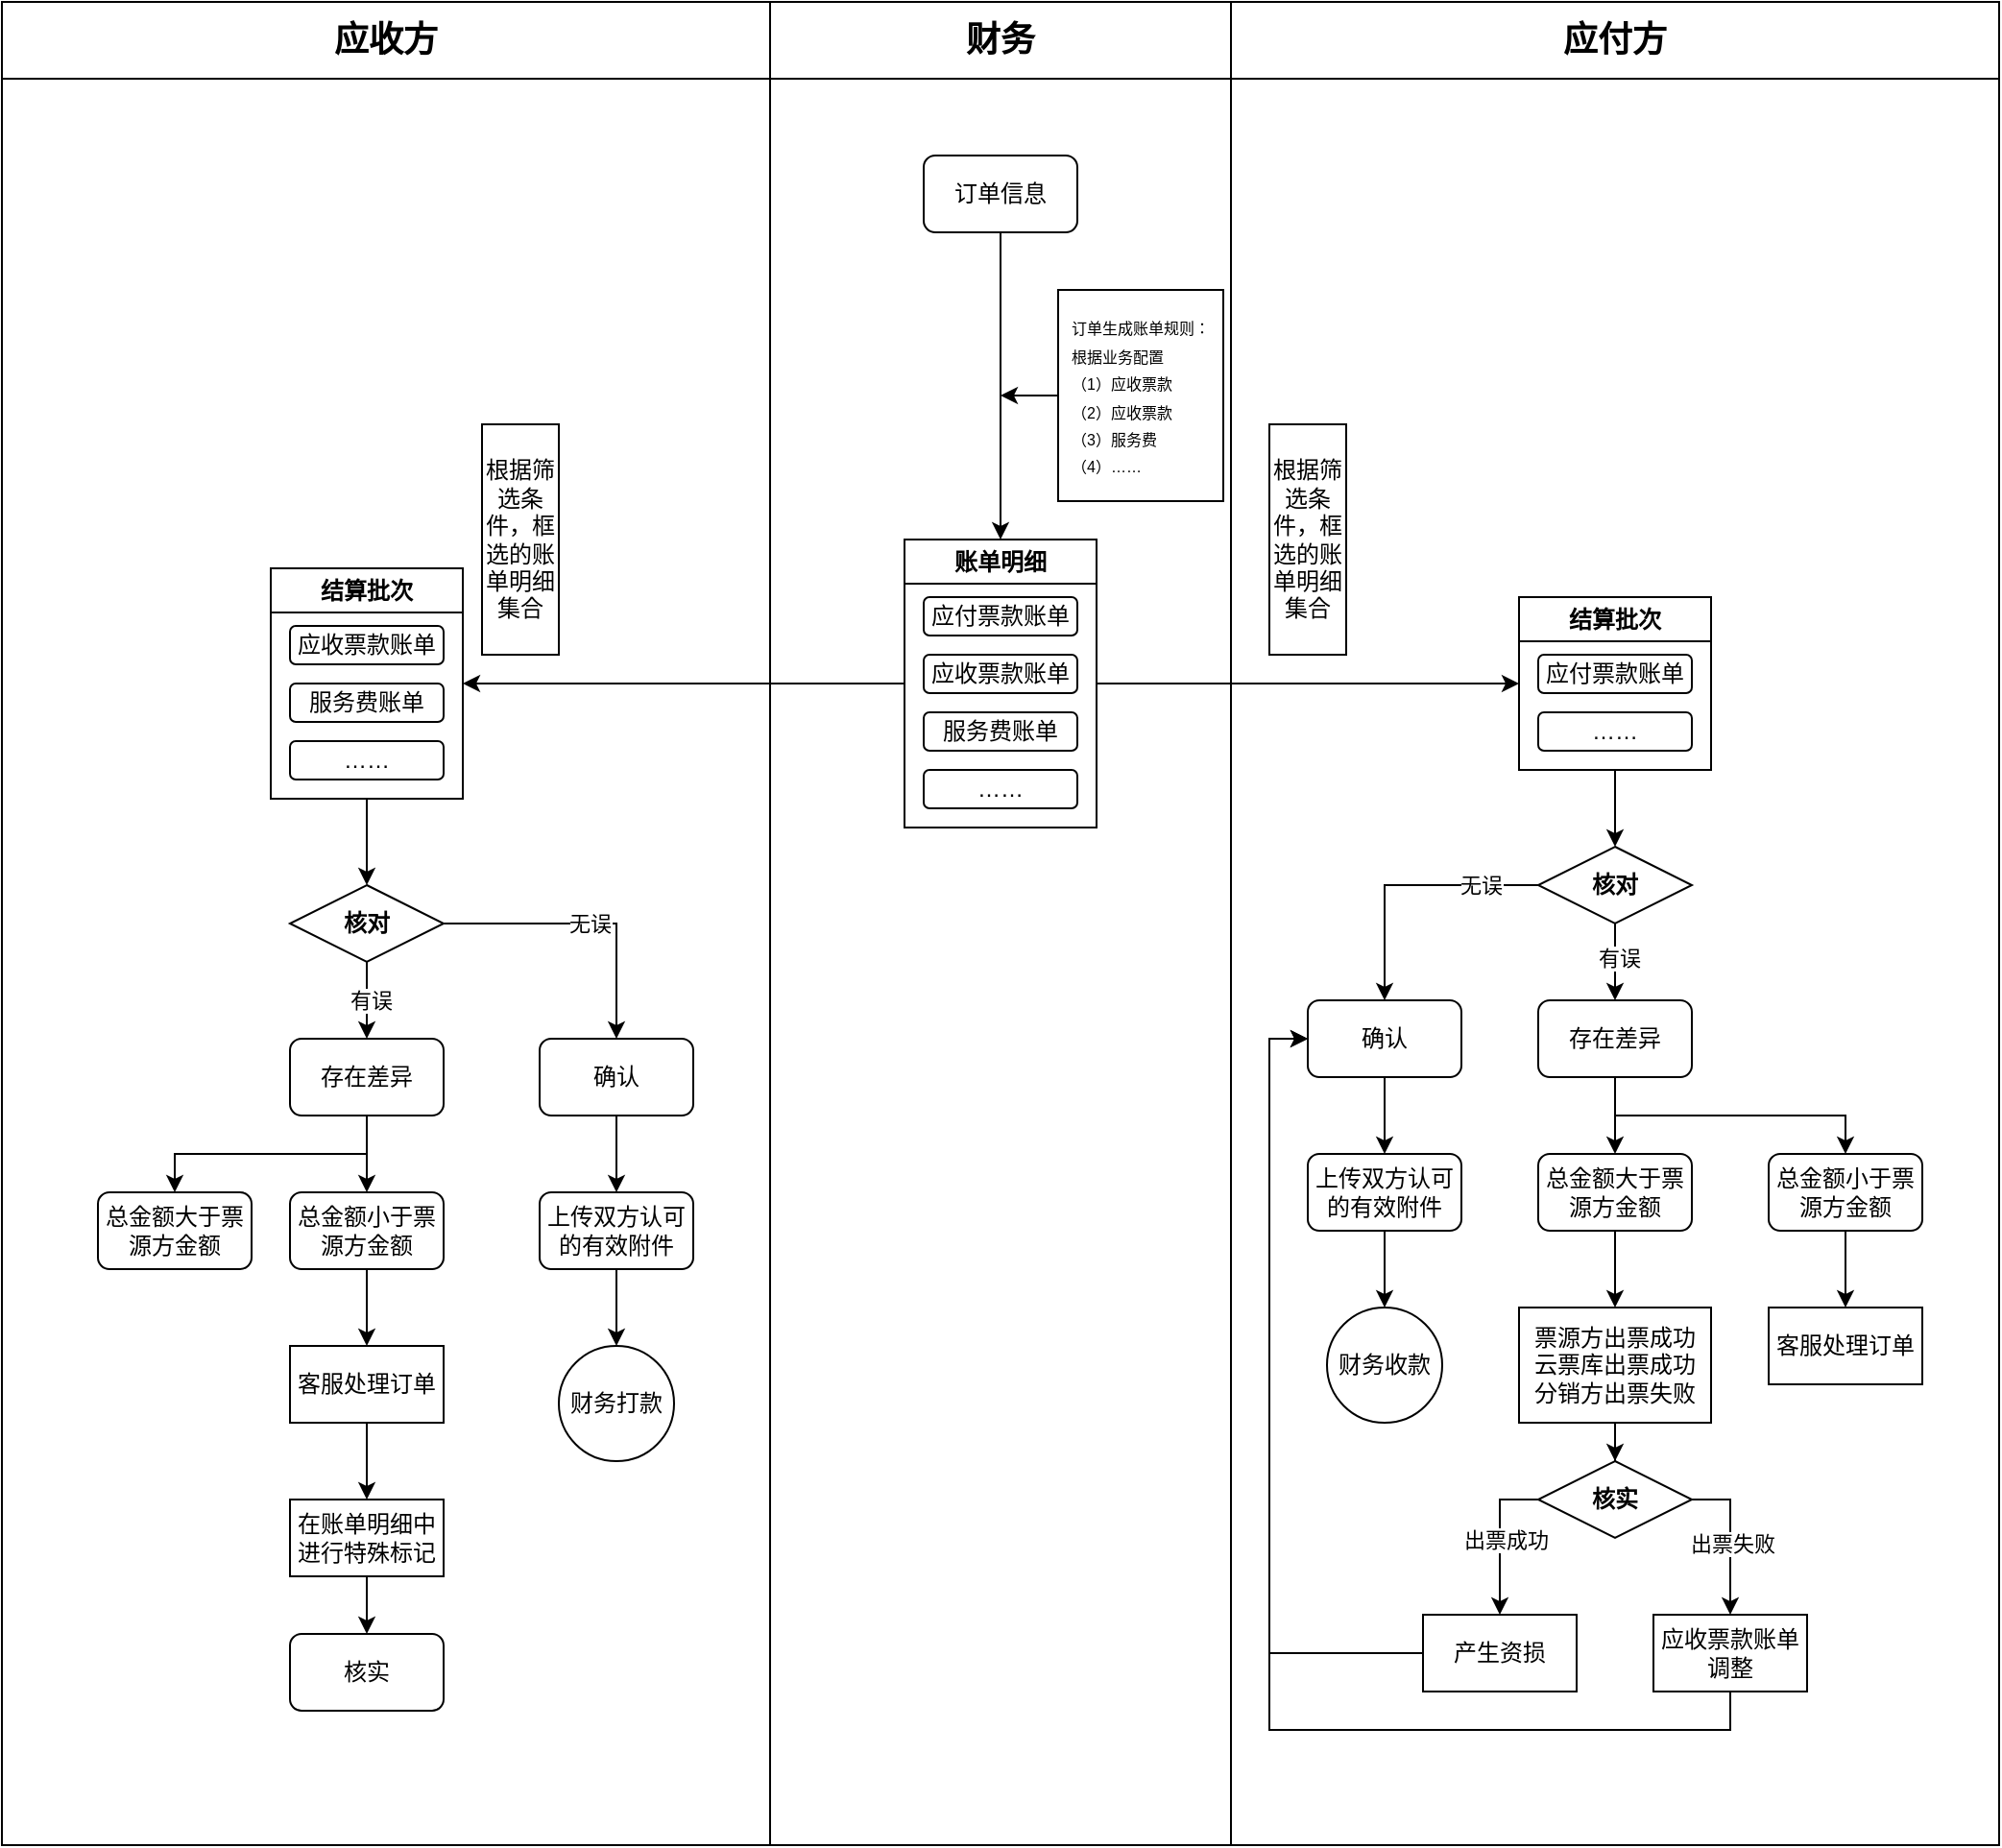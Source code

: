 <mxfile version="26.2.9">
  <diagram name="第 1 页" id="nH9Qb6eL47Q7_xetTgdc">
    <mxGraphModel dx="2247" dy="1929" grid="1" gridSize="10" guides="1" tooltips="1" connect="1" arrows="1" fold="1" page="1" pageScale="1" pageWidth="827" pageHeight="1169" math="0" shadow="0">
      <root>
        <mxCell id="0" />
        <mxCell id="1" parent="0" />
        <mxCell id="wiICf1U_tyPMDzb99P_6-5" value="&lt;font style=&quot;font-size: 18px;&quot;&gt;应收方&lt;/font&gt;" style="swimlane;whiteSpace=wrap;html=1;startSize=40;" parent="1" vertex="1">
          <mxGeometry x="-120" y="-40" width="400" height="960" as="geometry" />
        </mxCell>
        <mxCell id="-P7vnS4vUtswm3thDRi9-10" value="" style="edgeStyle=orthogonalEdgeStyle;rounded=0;orthogonalLoop=1;jettySize=auto;html=1;" edge="1" parent="wiICf1U_tyPMDzb99P_6-5" source="wiICf1U_tyPMDzb99P_6-38" target="-P7vnS4vUtswm3thDRi9-9">
          <mxGeometry relative="1" as="geometry" />
        </mxCell>
        <mxCell id="wiICf1U_tyPMDzb99P_6-38" value="结算批次" style="swimlane;whiteSpace=wrap;html=1;" parent="wiICf1U_tyPMDzb99P_6-5" vertex="1">
          <mxGeometry x="140" y="295" width="100" height="120" as="geometry">
            <mxRectangle x="140" y="295" width="100" height="30" as="alternateBounds" />
          </mxGeometry>
        </mxCell>
        <mxCell id="wiICf1U_tyPMDzb99P_6-39" value="服务费账单" style="rounded=1;whiteSpace=wrap;html=1;" parent="wiICf1U_tyPMDzb99P_6-38" vertex="1">
          <mxGeometry x="10" y="60" width="80" height="20" as="geometry" />
        </mxCell>
        <mxCell id="wiICf1U_tyPMDzb99P_6-40" value="应收票款账单" style="rounded=1;whiteSpace=wrap;html=1;" parent="wiICf1U_tyPMDzb99P_6-38" vertex="1">
          <mxGeometry x="10" y="30" width="80" height="20" as="geometry" />
        </mxCell>
        <mxCell id="wiICf1U_tyPMDzb99P_6-41" value="……" style="rounded=1;whiteSpace=wrap;html=1;" parent="wiICf1U_tyPMDzb99P_6-38" vertex="1">
          <mxGeometry x="10" y="90" width="80" height="20" as="geometry" />
        </mxCell>
        <mxCell id="-P7vnS4vUtswm3thDRi9-8" value="根据筛选条件，框选的账单明细集合" style="rounded=0;whiteSpace=wrap;html=1;" vertex="1" parent="wiICf1U_tyPMDzb99P_6-5">
          <mxGeometry x="250" y="220" width="40" height="120" as="geometry" />
        </mxCell>
        <mxCell id="-P7vnS4vUtswm3thDRi9-17" style="edgeStyle=orthogonalEdgeStyle;rounded=0;orthogonalLoop=1;jettySize=auto;html=1;" edge="1" parent="wiICf1U_tyPMDzb99P_6-5" source="-P7vnS4vUtswm3thDRi9-9" target="-P7vnS4vUtswm3thDRi9-14">
          <mxGeometry relative="1" as="geometry" />
        </mxCell>
        <mxCell id="-P7vnS4vUtswm3thDRi9-18" value="有误" style="edgeLabel;html=1;align=center;verticalAlign=middle;resizable=0;points=[];" vertex="1" connectable="0" parent="-P7vnS4vUtswm3thDRi9-17">
          <mxGeometry x="-0.007" y="2" relative="1" as="geometry">
            <mxPoint as="offset" />
          </mxGeometry>
        </mxCell>
        <mxCell id="-P7vnS4vUtswm3thDRi9-20" style="edgeStyle=orthogonalEdgeStyle;rounded=0;orthogonalLoop=1;jettySize=auto;html=1;entryX=0.5;entryY=0;entryDx=0;entryDy=0;" edge="1" parent="wiICf1U_tyPMDzb99P_6-5" source="-P7vnS4vUtswm3thDRi9-9" target="-P7vnS4vUtswm3thDRi9-19">
          <mxGeometry relative="1" as="geometry" />
        </mxCell>
        <mxCell id="-P7vnS4vUtswm3thDRi9-21" value="无误" style="edgeLabel;html=1;align=center;verticalAlign=middle;resizable=0;points=[];" vertex="1" connectable="0" parent="-P7vnS4vUtswm3thDRi9-20">
          <mxGeometry x="0.016" relative="1" as="geometry">
            <mxPoint as="offset" />
          </mxGeometry>
        </mxCell>
        <mxCell id="-P7vnS4vUtswm3thDRi9-9" value="核对" style="rhombus;whiteSpace=wrap;html=1;fontStyle=1;startSize=23;" vertex="1" parent="wiICf1U_tyPMDzb99P_6-5">
          <mxGeometry x="150" y="460" width="80" height="40" as="geometry" />
        </mxCell>
        <mxCell id="-P7vnS4vUtswm3thDRi9-16" style="edgeStyle=orthogonalEdgeStyle;rounded=0;orthogonalLoop=1;jettySize=auto;html=1;entryX=0.5;entryY=0;entryDx=0;entryDy=0;" edge="1" parent="wiICf1U_tyPMDzb99P_6-5" source="-P7vnS4vUtswm3thDRi9-14" target="-P7vnS4vUtswm3thDRi9-15">
          <mxGeometry relative="1" as="geometry" />
        </mxCell>
        <mxCell id="-P7vnS4vUtswm3thDRi9-41" style="edgeStyle=orthogonalEdgeStyle;rounded=0;orthogonalLoop=1;jettySize=auto;html=1;exitX=0.5;exitY=1;exitDx=0;exitDy=0;" edge="1" parent="wiICf1U_tyPMDzb99P_6-5" source="-P7vnS4vUtswm3thDRi9-14" target="-P7vnS4vUtswm3thDRi9-32">
          <mxGeometry relative="1" as="geometry" />
        </mxCell>
        <mxCell id="-P7vnS4vUtswm3thDRi9-14" value="存在差异" style="rounded=1;whiteSpace=wrap;html=1;" vertex="1" parent="wiICf1U_tyPMDzb99P_6-5">
          <mxGeometry x="150" y="540" width="80" height="40" as="geometry" />
        </mxCell>
        <mxCell id="-P7vnS4vUtswm3thDRi9-26" value="" style="edgeStyle=orthogonalEdgeStyle;rounded=0;orthogonalLoop=1;jettySize=auto;html=1;entryX=0.5;entryY=0;entryDx=0;entryDy=0;" edge="1" parent="wiICf1U_tyPMDzb99P_6-5" source="-P7vnS4vUtswm3thDRi9-15" target="-P7vnS4vUtswm3thDRi9-31">
          <mxGeometry relative="1" as="geometry">
            <mxPoint x="120.029" y="700" as="targetPoint" />
          </mxGeometry>
        </mxCell>
        <mxCell id="-P7vnS4vUtswm3thDRi9-15" value="总金额小于票源方金额" style="rounded=1;whiteSpace=wrap;html=1;" vertex="1" parent="wiICf1U_tyPMDzb99P_6-5">
          <mxGeometry x="150" y="620" width="80" height="40" as="geometry" />
        </mxCell>
        <mxCell id="-P7vnS4vUtswm3thDRi9-24" style="edgeStyle=orthogonalEdgeStyle;rounded=0;orthogonalLoop=1;jettySize=auto;html=1;" edge="1" parent="wiICf1U_tyPMDzb99P_6-5" source="-P7vnS4vUtswm3thDRi9-19" target="-P7vnS4vUtswm3thDRi9-23">
          <mxGeometry relative="1" as="geometry" />
        </mxCell>
        <mxCell id="-P7vnS4vUtswm3thDRi9-19" value="确认" style="rounded=1;whiteSpace=wrap;html=1;" vertex="1" parent="wiICf1U_tyPMDzb99P_6-5">
          <mxGeometry x="280" y="540" width="80" height="40" as="geometry" />
        </mxCell>
        <mxCell id="-P7vnS4vUtswm3thDRi9-43" value="" style="edgeStyle=orthogonalEdgeStyle;rounded=0;orthogonalLoop=1;jettySize=auto;html=1;" edge="1" parent="wiICf1U_tyPMDzb99P_6-5" source="-P7vnS4vUtswm3thDRi9-23" target="-P7vnS4vUtswm3thDRi9-78">
          <mxGeometry relative="1" as="geometry">
            <mxPoint x="320" y="700" as="targetPoint" />
          </mxGeometry>
        </mxCell>
        <mxCell id="-P7vnS4vUtswm3thDRi9-23" value="上传双方认可的有效附件" style="rounded=1;whiteSpace=wrap;html=1;" vertex="1" parent="wiICf1U_tyPMDzb99P_6-5">
          <mxGeometry x="280" y="620" width="80" height="40" as="geometry" />
        </mxCell>
        <mxCell id="-P7vnS4vUtswm3thDRi9-36" value="" style="edgeStyle=orthogonalEdgeStyle;rounded=0;orthogonalLoop=1;jettySize=auto;html=1;" edge="1" parent="wiICf1U_tyPMDzb99P_6-5" source="-P7vnS4vUtswm3thDRi9-31" target="-P7vnS4vUtswm3thDRi9-35">
          <mxGeometry relative="1" as="geometry" />
        </mxCell>
        <mxCell id="-P7vnS4vUtswm3thDRi9-31" value="客服处理订单" style="rounded=0;whiteSpace=wrap;html=1;" vertex="1" parent="wiICf1U_tyPMDzb99P_6-5">
          <mxGeometry x="150" y="700" width="80" height="40" as="geometry" />
        </mxCell>
        <mxCell id="-P7vnS4vUtswm3thDRi9-35" value="在账单明细中进行特殊标记" style="whiteSpace=wrap;html=1;rounded=0;" vertex="1" parent="wiICf1U_tyPMDzb99P_6-5">
          <mxGeometry x="150" y="780" width="80" height="40" as="geometry" />
        </mxCell>
        <mxCell id="-P7vnS4vUtswm3thDRi9-38" value="核实" style="rounded=1;whiteSpace=wrap;html=1;" vertex="1" parent="wiICf1U_tyPMDzb99P_6-5">
          <mxGeometry x="150" y="850" width="80" height="40" as="geometry" />
        </mxCell>
        <mxCell id="-P7vnS4vUtswm3thDRi9-40" style="edgeStyle=orthogonalEdgeStyle;rounded=0;orthogonalLoop=1;jettySize=auto;html=1;entryX=0.5;entryY=0;entryDx=0;entryDy=0;" edge="1" parent="wiICf1U_tyPMDzb99P_6-5" source="-P7vnS4vUtswm3thDRi9-35" target="-P7vnS4vUtswm3thDRi9-38">
          <mxGeometry relative="1" as="geometry" />
        </mxCell>
        <mxCell id="-P7vnS4vUtswm3thDRi9-32" value="总金额大于票源方金额" style="rounded=1;whiteSpace=wrap;html=1;" vertex="1" parent="wiICf1U_tyPMDzb99P_6-5">
          <mxGeometry x="50" y="620" width="80" height="40" as="geometry" />
        </mxCell>
        <mxCell id="-P7vnS4vUtswm3thDRi9-78" value="财务打款" style="ellipse;whiteSpace=wrap;html=1;aspect=fixed;" vertex="1" parent="wiICf1U_tyPMDzb99P_6-5">
          <mxGeometry x="290" y="700" width="60" height="60" as="geometry" />
        </mxCell>
        <mxCell id="wiICf1U_tyPMDzb99P_6-6" value="&lt;font style=&quot;font-size: 18px;&quot;&gt;财务&lt;/font&gt;" style="swimlane;whiteSpace=wrap;html=1;startSize=40;" parent="1" vertex="1">
          <mxGeometry x="280" y="-40" width="240" height="960" as="geometry" />
        </mxCell>
        <mxCell id="wiICf1U_tyPMDzb99P_6-10" value="" style="edgeStyle=orthogonalEdgeStyle;rounded=0;orthogonalLoop=1;jettySize=auto;html=1;" parent="wiICf1U_tyPMDzb99P_6-6" source="wiICf1U_tyPMDzb99P_6-8" target="wiICf1U_tyPMDzb99P_6-47" edge="1">
          <mxGeometry relative="1" as="geometry">
            <mxPoint x="120" y="200" as="targetPoint" />
          </mxGeometry>
        </mxCell>
        <mxCell id="wiICf1U_tyPMDzb99P_6-8" value="订单信息" style="rounded=1;whiteSpace=wrap;html=1;" parent="wiICf1U_tyPMDzb99P_6-6" vertex="1">
          <mxGeometry x="80" y="80" width="80" height="40" as="geometry" />
        </mxCell>
        <mxCell id="wiICf1U_tyPMDzb99P_6-57" style="edgeStyle=orthogonalEdgeStyle;rounded=0;orthogonalLoop=1;jettySize=auto;html=1;" parent="wiICf1U_tyPMDzb99P_6-6" source="wiICf1U_tyPMDzb99P_6-22" edge="1">
          <mxGeometry relative="1" as="geometry">
            <mxPoint x="120" y="205.0" as="targetPoint" />
          </mxGeometry>
        </mxCell>
        <mxCell id="wiICf1U_tyPMDzb99P_6-22" value="&lt;font style=&quot;font-size: 8px;&quot;&gt;订单生成账单规则：&lt;/font&gt;&lt;div style=&quot;text-align: left;&quot;&gt;&lt;font style=&quot;font-size: 8px;&quot;&gt;根据业务配置&lt;/font&gt;&lt;/div&gt;&lt;div style=&quot;text-align: left;&quot;&gt;&lt;span style=&quot;font-size: 8px;&quot;&gt;（1）应收票款&lt;/span&gt;&lt;/div&gt;&lt;div style=&quot;text-align: left;&quot;&gt;&lt;span style=&quot;font-size: 8px;&quot;&gt;（2）应收票款&lt;/span&gt;&lt;/div&gt;&lt;div style=&quot;text-align: left;&quot;&gt;&lt;span style=&quot;font-size: 8px;&quot;&gt;（3）服务费&lt;/span&gt;&lt;/div&gt;&lt;div style=&quot;text-align: left;&quot;&gt;&lt;span style=&quot;font-size: 8px;&quot;&gt;（4）……&lt;/span&gt;&lt;/div&gt;" style="rounded=0;whiteSpace=wrap;html=1;" parent="wiICf1U_tyPMDzb99P_6-6" vertex="1">
          <mxGeometry x="150" y="150" width="86" height="110" as="geometry" />
        </mxCell>
        <mxCell id="wiICf1U_tyPMDzb99P_6-47" value="账单明细" style="swimlane;whiteSpace=wrap;html=1;" parent="wiICf1U_tyPMDzb99P_6-6" vertex="1">
          <mxGeometry x="70" y="280" width="100" height="150" as="geometry">
            <mxRectangle x="50" y="200" width="100" height="30" as="alternateBounds" />
          </mxGeometry>
        </mxCell>
        <mxCell id="wiICf1U_tyPMDzb99P_6-48" value="应收票款账单" style="rounded=1;whiteSpace=wrap;html=1;" parent="wiICf1U_tyPMDzb99P_6-47" vertex="1">
          <mxGeometry x="10" y="60" width="80" height="20" as="geometry" />
        </mxCell>
        <mxCell id="wiICf1U_tyPMDzb99P_6-49" value="应付票款账单" style="rounded=1;whiteSpace=wrap;html=1;" parent="wiICf1U_tyPMDzb99P_6-47" vertex="1">
          <mxGeometry x="10" y="30" width="80" height="20" as="geometry" />
        </mxCell>
        <mxCell id="wiICf1U_tyPMDzb99P_6-50" value="服务费账单" style="rounded=1;whiteSpace=wrap;html=1;" parent="wiICf1U_tyPMDzb99P_6-47" vertex="1">
          <mxGeometry x="10" y="90" width="80" height="20" as="geometry" />
        </mxCell>
        <mxCell id="wiICf1U_tyPMDzb99P_6-52" value="……" style="rounded=1;whiteSpace=wrap;html=1;" parent="wiICf1U_tyPMDzb99P_6-47" vertex="1">
          <mxGeometry x="10" y="120" width="80" height="20" as="geometry" />
        </mxCell>
        <mxCell id="wiICf1U_tyPMDzb99P_6-7" value="&lt;font style=&quot;font-size: 18px;&quot;&gt;应付方&lt;/font&gt;" style="swimlane;whiteSpace=wrap;html=1;startSize=40;" parent="1" vertex="1">
          <mxGeometry x="520" y="-40" width="400" height="960" as="geometry" />
        </mxCell>
        <mxCell id="-P7vnS4vUtswm3thDRi9-13" value="" style="edgeStyle=orthogonalEdgeStyle;rounded=0;orthogonalLoop=1;jettySize=auto;html=1;" edge="1" parent="wiICf1U_tyPMDzb99P_6-7" source="wiICf1U_tyPMDzb99P_6-37" target="-P7vnS4vUtswm3thDRi9-12">
          <mxGeometry relative="1" as="geometry" />
        </mxCell>
        <mxCell id="wiICf1U_tyPMDzb99P_6-37" value="结算批次" style="swimlane;whiteSpace=wrap;html=1;" parent="wiICf1U_tyPMDzb99P_6-7" vertex="1">
          <mxGeometry x="150" y="310" width="100" height="90" as="geometry">
            <mxRectangle x="90" y="200" width="100" height="30" as="alternateBounds" />
          </mxGeometry>
        </mxCell>
        <mxCell id="wiICf1U_tyPMDzb99P_6-30" value="……" style="rounded=1;whiteSpace=wrap;html=1;" parent="wiICf1U_tyPMDzb99P_6-37" vertex="1">
          <mxGeometry x="10" y="60" width="80" height="20" as="geometry" />
        </mxCell>
        <mxCell id="wiICf1U_tyPMDzb99P_6-27" value="应付票款账单" style="rounded=1;whiteSpace=wrap;html=1;" parent="wiICf1U_tyPMDzb99P_6-37" vertex="1">
          <mxGeometry x="10" y="30" width="80" height="20" as="geometry" />
        </mxCell>
        <mxCell id="-P7vnS4vUtswm3thDRi9-7" value="根据筛选条件，框选的账单明细集合" style="rounded=0;whiteSpace=wrap;html=1;" vertex="1" parent="wiICf1U_tyPMDzb99P_6-7">
          <mxGeometry x="20" y="220" width="40" height="120" as="geometry" />
        </mxCell>
        <mxCell id="-P7vnS4vUtswm3thDRi9-45" style="edgeStyle=orthogonalEdgeStyle;rounded=0;orthogonalLoop=1;jettySize=auto;html=1;" edge="1" parent="wiICf1U_tyPMDzb99P_6-7" source="-P7vnS4vUtswm3thDRi9-12" target="-P7vnS4vUtswm3thDRi9-44">
          <mxGeometry relative="1" as="geometry" />
        </mxCell>
        <mxCell id="-P7vnS4vUtswm3thDRi9-46" value="有误" style="edgeLabel;html=1;align=center;verticalAlign=middle;resizable=0;points=[];" vertex="1" connectable="0" parent="-P7vnS4vUtswm3thDRi9-45">
          <mxGeometry x="-0.133" y="2" relative="1" as="geometry">
            <mxPoint as="offset" />
          </mxGeometry>
        </mxCell>
        <mxCell id="-P7vnS4vUtswm3thDRi9-49" style="edgeStyle=orthogonalEdgeStyle;rounded=0;orthogonalLoop=1;jettySize=auto;html=1;" edge="1" parent="wiICf1U_tyPMDzb99P_6-7" source="-P7vnS4vUtswm3thDRi9-12" target="-P7vnS4vUtswm3thDRi9-48">
          <mxGeometry relative="1" as="geometry" />
        </mxCell>
        <mxCell id="-P7vnS4vUtswm3thDRi9-50" value="无误" style="edgeLabel;html=1;align=center;verticalAlign=middle;resizable=0;points=[];" vertex="1" connectable="0" parent="-P7vnS4vUtswm3thDRi9-49">
          <mxGeometry x="-0.571" relative="1" as="geometry">
            <mxPoint as="offset" />
          </mxGeometry>
        </mxCell>
        <mxCell id="-P7vnS4vUtswm3thDRi9-12" value="核对" style="rhombus;whiteSpace=wrap;html=1;fontStyle=1;startSize=23;" vertex="1" parent="wiICf1U_tyPMDzb99P_6-7">
          <mxGeometry x="160" y="440" width="80" height="40" as="geometry" />
        </mxCell>
        <mxCell id="-P7vnS4vUtswm3thDRi9-52" style="edgeStyle=orthogonalEdgeStyle;rounded=0;orthogonalLoop=1;jettySize=auto;html=1;entryX=0.5;entryY=0;entryDx=0;entryDy=0;" edge="1" parent="wiICf1U_tyPMDzb99P_6-7" source="-P7vnS4vUtswm3thDRi9-44" target="-P7vnS4vUtswm3thDRi9-47">
          <mxGeometry relative="1" as="geometry" />
        </mxCell>
        <mxCell id="-P7vnS4vUtswm3thDRi9-53" style="edgeStyle=orthogonalEdgeStyle;rounded=0;orthogonalLoop=1;jettySize=auto;html=1;" edge="1" parent="wiICf1U_tyPMDzb99P_6-7" source="-P7vnS4vUtswm3thDRi9-44" target="-P7vnS4vUtswm3thDRi9-51">
          <mxGeometry relative="1" as="geometry">
            <Array as="points">
              <mxPoint x="200" y="580" />
              <mxPoint x="320" y="580" />
            </Array>
          </mxGeometry>
        </mxCell>
        <mxCell id="-P7vnS4vUtswm3thDRi9-44" value="存在差异" style="rounded=1;whiteSpace=wrap;html=1;" vertex="1" parent="wiICf1U_tyPMDzb99P_6-7">
          <mxGeometry x="160" y="520" width="80" height="40" as="geometry" />
        </mxCell>
        <mxCell id="-P7vnS4vUtswm3thDRi9-75" style="edgeStyle=orthogonalEdgeStyle;rounded=0;orthogonalLoop=1;jettySize=auto;html=1;" edge="1" parent="wiICf1U_tyPMDzb99P_6-7" source="-P7vnS4vUtswm3thDRi9-48" target="-P7vnS4vUtswm3thDRi9-74">
          <mxGeometry relative="1" as="geometry" />
        </mxCell>
        <mxCell id="-P7vnS4vUtswm3thDRi9-48" value="确认" style="rounded=1;whiteSpace=wrap;html=1;" vertex="1" parent="wiICf1U_tyPMDzb99P_6-7">
          <mxGeometry x="40" y="520" width="80" height="40" as="geometry" />
        </mxCell>
        <mxCell id="-P7vnS4vUtswm3thDRi9-59" style="edgeStyle=orthogonalEdgeStyle;rounded=0;orthogonalLoop=1;jettySize=auto;html=1;" edge="1" parent="wiICf1U_tyPMDzb99P_6-7" source="-P7vnS4vUtswm3thDRi9-47" target="-P7vnS4vUtswm3thDRi9-58">
          <mxGeometry relative="1" as="geometry" />
        </mxCell>
        <mxCell id="-P7vnS4vUtswm3thDRi9-47" value="总金额大于票源方金额" style="rounded=1;whiteSpace=wrap;html=1;" vertex="1" parent="wiICf1U_tyPMDzb99P_6-7">
          <mxGeometry x="160" y="600" width="80" height="40" as="geometry" />
        </mxCell>
        <mxCell id="-P7vnS4vUtswm3thDRi9-61" style="edgeStyle=orthogonalEdgeStyle;rounded=0;orthogonalLoop=1;jettySize=auto;html=1;" edge="1" parent="wiICf1U_tyPMDzb99P_6-7" source="-P7vnS4vUtswm3thDRi9-51" target="-P7vnS4vUtswm3thDRi9-60">
          <mxGeometry relative="1" as="geometry" />
        </mxCell>
        <mxCell id="-P7vnS4vUtswm3thDRi9-51" value="总金额小于票源方金额" style="rounded=1;whiteSpace=wrap;html=1;" vertex="1" parent="wiICf1U_tyPMDzb99P_6-7">
          <mxGeometry x="280" y="600" width="80" height="40" as="geometry" />
        </mxCell>
        <mxCell id="-P7vnS4vUtswm3thDRi9-63" style="edgeStyle=orthogonalEdgeStyle;rounded=0;orthogonalLoop=1;jettySize=auto;html=1;" edge="1" parent="wiICf1U_tyPMDzb99P_6-7" source="-P7vnS4vUtswm3thDRi9-58" target="-P7vnS4vUtswm3thDRi9-65">
          <mxGeometry relative="1" as="geometry">
            <mxPoint x="200" y="760" as="targetPoint" />
          </mxGeometry>
        </mxCell>
        <mxCell id="-P7vnS4vUtswm3thDRi9-58" value="票源方出票成功&lt;div&gt;云票库出票成功&lt;/div&gt;&lt;div&gt;分销方出票失败&lt;/div&gt;" style="rounded=0;whiteSpace=wrap;html=1;" vertex="1" parent="wiICf1U_tyPMDzb99P_6-7">
          <mxGeometry x="150" y="680" width="100" height="60" as="geometry" />
        </mxCell>
        <mxCell id="-P7vnS4vUtswm3thDRi9-60" value="客服处理订单" style="rounded=0;whiteSpace=wrap;html=1;" vertex="1" parent="wiICf1U_tyPMDzb99P_6-7">
          <mxGeometry x="280" y="680" width="80" height="40" as="geometry" />
        </mxCell>
        <mxCell id="-P7vnS4vUtswm3thDRi9-67" style="edgeStyle=orthogonalEdgeStyle;rounded=0;orthogonalLoop=1;jettySize=auto;html=1;exitX=0;exitY=0.5;exitDx=0;exitDy=0;" edge="1" parent="wiICf1U_tyPMDzb99P_6-7" source="-P7vnS4vUtswm3thDRi9-65" target="-P7vnS4vUtswm3thDRi9-66">
          <mxGeometry relative="1" as="geometry" />
        </mxCell>
        <mxCell id="-P7vnS4vUtswm3thDRi9-68" value="出票成功" style="edgeLabel;html=1;align=center;verticalAlign=middle;resizable=0;points=[];" vertex="1" connectable="0" parent="-P7vnS4vUtswm3thDRi9-67">
          <mxGeometry x="0.022" y="3" relative="1" as="geometry">
            <mxPoint as="offset" />
          </mxGeometry>
        </mxCell>
        <mxCell id="-P7vnS4vUtswm3thDRi9-70" style="edgeStyle=orthogonalEdgeStyle;rounded=0;orthogonalLoop=1;jettySize=auto;html=1;entryX=0.5;entryY=0;entryDx=0;entryDy=0;exitX=1;exitY=0.5;exitDx=0;exitDy=0;" edge="1" parent="wiICf1U_tyPMDzb99P_6-7" source="-P7vnS4vUtswm3thDRi9-65" target="-P7vnS4vUtswm3thDRi9-69">
          <mxGeometry relative="1" as="geometry" />
        </mxCell>
        <mxCell id="-P7vnS4vUtswm3thDRi9-71" value="出票失败" style="edgeLabel;html=1;align=center;verticalAlign=middle;resizable=0;points=[];" vertex="1" connectable="0" parent="-P7vnS4vUtswm3thDRi9-70">
          <mxGeometry x="0.06" y="1" relative="1" as="geometry">
            <mxPoint as="offset" />
          </mxGeometry>
        </mxCell>
        <mxCell id="-P7vnS4vUtswm3thDRi9-65" value="核实" style="rhombus;whiteSpace=wrap;html=1;fontStyle=1;startSize=23;" vertex="1" parent="wiICf1U_tyPMDzb99P_6-7">
          <mxGeometry x="160" y="760" width="80" height="40" as="geometry" />
        </mxCell>
        <mxCell id="-P7vnS4vUtswm3thDRi9-72" style="edgeStyle=orthogonalEdgeStyle;rounded=0;orthogonalLoop=1;jettySize=auto;html=1;entryX=0;entryY=0.5;entryDx=0;entryDy=0;" edge="1" parent="wiICf1U_tyPMDzb99P_6-7" source="-P7vnS4vUtswm3thDRi9-66" target="-P7vnS4vUtswm3thDRi9-48">
          <mxGeometry relative="1" as="geometry">
            <Array as="points">
              <mxPoint x="20" y="860" />
              <mxPoint x="20" y="540" />
            </Array>
          </mxGeometry>
        </mxCell>
        <mxCell id="-P7vnS4vUtswm3thDRi9-66" value="产生资损" style="rounded=0;whiteSpace=wrap;html=1;" vertex="1" parent="wiICf1U_tyPMDzb99P_6-7">
          <mxGeometry x="100" y="840" width="80" height="40" as="geometry" />
        </mxCell>
        <mxCell id="-P7vnS4vUtswm3thDRi9-73" style="edgeStyle=orthogonalEdgeStyle;rounded=0;orthogonalLoop=1;jettySize=auto;html=1;" edge="1" parent="wiICf1U_tyPMDzb99P_6-7" source="-P7vnS4vUtswm3thDRi9-69" target="-P7vnS4vUtswm3thDRi9-48">
          <mxGeometry relative="1" as="geometry">
            <Array as="points">
              <mxPoint x="260" y="900" />
              <mxPoint x="20" y="900" />
              <mxPoint x="20" y="540" />
            </Array>
          </mxGeometry>
        </mxCell>
        <mxCell id="-P7vnS4vUtswm3thDRi9-69" value="应收票款账单调整" style="rounded=0;whiteSpace=wrap;html=1;" vertex="1" parent="wiICf1U_tyPMDzb99P_6-7">
          <mxGeometry x="220" y="840" width="80" height="40" as="geometry" />
        </mxCell>
        <mxCell id="-P7vnS4vUtswm3thDRi9-80" style="edgeStyle=orthogonalEdgeStyle;rounded=0;orthogonalLoop=1;jettySize=auto;html=1;" edge="1" parent="wiICf1U_tyPMDzb99P_6-7" source="-P7vnS4vUtswm3thDRi9-74" target="-P7vnS4vUtswm3thDRi9-79">
          <mxGeometry relative="1" as="geometry" />
        </mxCell>
        <mxCell id="-P7vnS4vUtswm3thDRi9-74" value="上传双方认可的有效附件" style="rounded=1;whiteSpace=wrap;html=1;" vertex="1" parent="wiICf1U_tyPMDzb99P_6-7">
          <mxGeometry x="40" y="600" width="80" height="40" as="geometry" />
        </mxCell>
        <mxCell id="-P7vnS4vUtswm3thDRi9-79" value="财务收款" style="ellipse;whiteSpace=wrap;html=1;aspect=fixed;" vertex="1" parent="wiICf1U_tyPMDzb99P_6-7">
          <mxGeometry x="50" y="680" width="60" height="60" as="geometry" />
        </mxCell>
        <mxCell id="wiICf1U_tyPMDzb99P_6-54" style="edgeStyle=orthogonalEdgeStyle;rounded=0;orthogonalLoop=1;jettySize=auto;html=1;entryX=0;entryY=0.5;entryDx=0;entryDy=0;" parent="1" source="wiICf1U_tyPMDzb99P_6-47" target="wiICf1U_tyPMDzb99P_6-37" edge="1">
          <mxGeometry relative="1" as="geometry" />
        </mxCell>
        <mxCell id="wiICf1U_tyPMDzb99P_6-55" style="edgeStyle=orthogonalEdgeStyle;rounded=0;orthogonalLoop=1;jettySize=auto;html=1;entryX=1;entryY=0.5;entryDx=0;entryDy=0;" parent="1" source="wiICf1U_tyPMDzb99P_6-47" target="wiICf1U_tyPMDzb99P_6-38" edge="1">
          <mxGeometry relative="1" as="geometry" />
        </mxCell>
      </root>
    </mxGraphModel>
  </diagram>
</mxfile>

